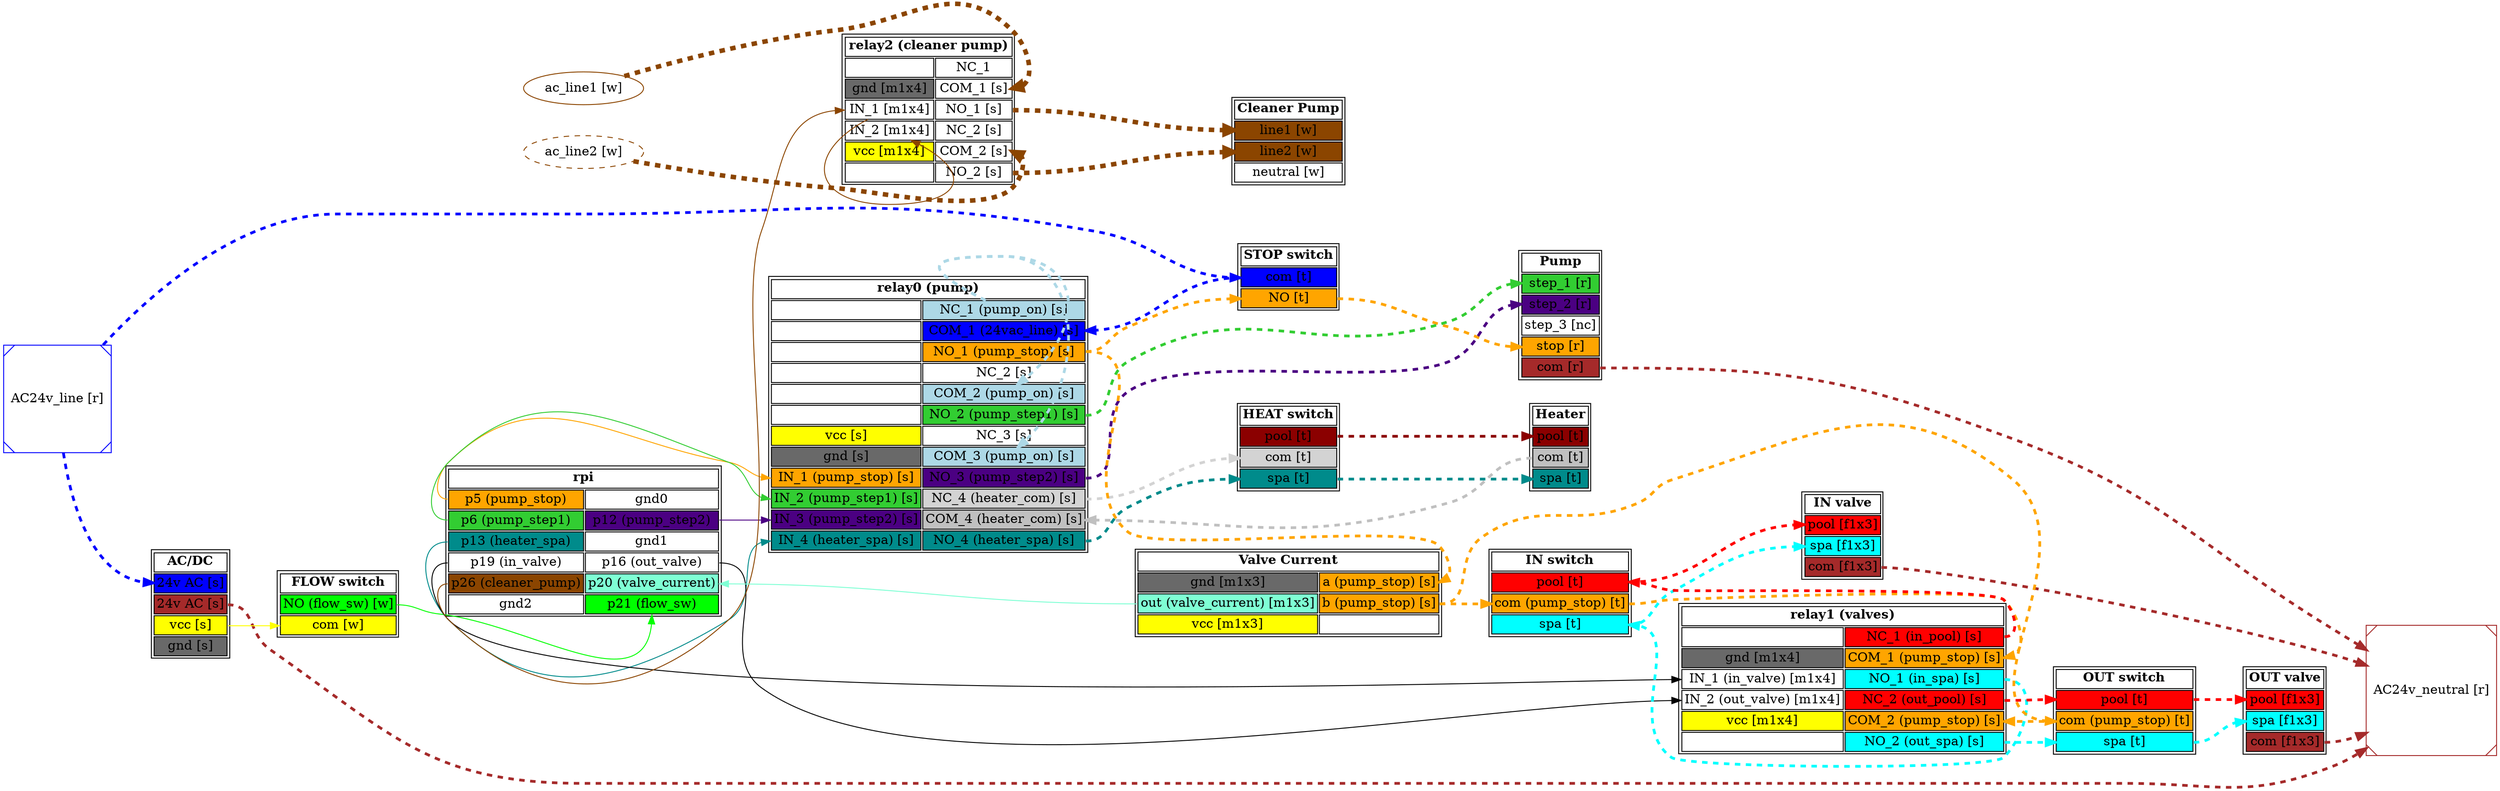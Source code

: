 digraph {
	rankdir=LR;

	// connection types:
	// [w] - wire
	// [s] - screw block
	// [r] - ring
	// [t] - screw terminal (like for rings)
	// [f2x3] - female JST, 2 by 3 (6 pins)
	// [m1x4] - male JST, 1 by 4 (4 pins)

	ac_line1 [color=darkorange4, label="ac_line1 [w]"];
	ac_line2 [color=darkorange4, style=dashed, label="ac_line2 [w]"];
	// ac110v_neutral [style=dashed];

	// cleaner_pump_l1 [color=darkorange4];
	// cleaner_pump_l2 [color=darkorange4];
	cleaner_pump [shape=plaintext, label=<<table>
		<tr><td><b>Cleaner Pump</b></td></tr>
		<tr><td port="line1" bgcolor="darkorange4">line1 [w]</td></tr>	
		<tr><td port="line2" bgcolor="darkorange4">line2 [w]</td></tr>	
		<tr><td port="neutral">neutral [w]</td></tr>	
	</table>>];

	pump [shape=plaintext, label=<<table>
		<tr><td><b>Pump</b></td></tr>
		<tr><td port="step_1" bgcolor="limegreen">step_1 [r]</td></tr>	
		<tr><td port="step_2" bgcolor="indigo">step_2 [r]</td></tr>	
		<tr><td port="step_3">step_3 [nc]</td></tr>	
		<tr><td port="stop" bgcolor="orange">stop [r]</td></tr>	
		<tr><td port="com" bgcolor="brown">com [r]</td></tr>	
	</table>>];

	acdc [shape=plaintext, label=<<table>
		<tr><td><b>AC/DC</b></td></tr>
		<tr><td port="ac_l" bgcolor="blue">24v AC [s]</td></tr>	
		<tr><td port="ac_n" bgcolor="brown">24v AC [s]</td></tr>
		<tr><td port="vcc" bgcolor="yellow">vcc [s]</td></tr>
		<tr><td port="gnd" bgcolor="dimgray">gnd [s]</td></tr>
	</table>>];

	ac24v_line [shape=Msquare, color=blue, label="AC24v_line [r]"];
	ac24v_neutral [shape=Msquare, color=brown, label="AC24v_neutral [r]"];

	in_valve [shape=plaintext, label=<<table>
		<tr><td><b>IN valve</b></td></tr>
		<tr><td port="pool" bgcolor="red">pool [f1x3]</td></tr>	
		<tr><td port="spa" bgcolor="aqua">spa [f1x3]</td></tr>
		<tr><td port="com" bgcolor="brown">com [f1x3]</td></tr>
	</table>>];
	in_switch [shape=plaintext, label=<<table>
		<tr><td><b>IN switch</b></td></tr>
		<tr><td port="pool" bgcolor="red">pool [t]</td></tr>	
		<tr><td port="com" bgcolor="orange">com (pump_stop) [t]</td></tr>
		<tr><td port="spa" bgcolor="aqua">spa [t]</td></tr>
	</table>>];
	out_valve [shape=plaintext, label=<<table>
		<tr><td><b>OUT valve</b></td></tr>
		<tr><td port="pool" bgcolor="red">pool [f1x3]</td></tr>	
		<tr><td port="spa" bgcolor="aqua">spa [f1x3]</td></tr>
		<tr><td port="com" bgcolor="brown">com [f1x3]</td></tr>
	</table>>];
	out_switch [shape=plaintext, label=<<table>
		<tr><td><b>OUT switch</b></td></tr>
		<tr><td port="pool" bgcolor="red">pool [t]</td></tr>	
		<tr><td port="com" bgcolor="orange">com (pump_stop) [t]</td></tr>
		<tr><td port="spa" bgcolor="aqua">spa [t]</td></tr>
	</table>>];

	stop_switch [shape=plaintext, label=<<table>
		<tr><td><b>STOP switch</b></td></tr>
		<tr><td port="com" bgcolor="blue">com [t]</td></tr>
		<tr><td port="no" bgcolor="orange">NO [t]</td></tr>	
	</table>>];

	flow_switch [shape=plaintext, label=<<table>
		<tr><td><b>FLOW switch</b></td></tr>
		<tr><td port="no" bgcolor="green">NO (flow_sw) [w]</td></tr>	
		<tr><td port="com" bgcolor="yellow">com [w]</td></tr>
	</table>>];
	
	heater_switch [shape=plaintext, label=<<table>
		<tr><td><b>HEAT switch</b></td></tr>
		<tr><td port="pool" bgcolor="darkred">pool [t]</td></tr>	
		<tr><td port="com" bgcolor="lightgray">com [t]</td></tr>
		<tr><td port="spa" bgcolor="darkcyan">spa [t]</td></tr>
	</table>>];

	heater [shape=plaintext, label=<<table>
		<tr><td><b>Heater</b></td></tr>
		<tr><td port="pool" bgcolor="darkred">pool [t]</td></tr>	
		<tr><td port="com" bgcolor="gray">com [t]</td></tr>
		<tr><td port="spa" bgcolor="darkcyan">spa [t]</td></tr>
	</table>>];

	rpi [shape=plaintext, label=<<table>
		<tr><td colspan="2"><b>rpi</b></td></tr>
		<tr><td port="p5" bgcolor="orange">p5 (pump_stop)</td><td port="gnd0">gnd0</td></tr>
		<tr><td port="p6" bgcolor="limegreen">p6 (pump_step1)</td>
			<td port="p12" bgcolor="indigo">p12 (pump_step2)</td></tr>
		<tr><td port="p13" bgcolor="darkcyan">p13 (heater_spa)</td>
			<td port="gnd1">gnd1</td></tr>
		<tr><td port="p19">p19 (in_valve)</td>
			<td port="p16">p16 (out_valve)</td></tr>
		<tr><td port="p26" bgcolor="darkorange4">p26 (cleaner_pump)</td>
			<td port="p20" bgcolor="aquamarine">p20 (valve_current)</td></tr>
		<tr><td port="gnd2">gnd2</td><td port="p21" bgcolor="green">p21 (flow_sw)</td></tr>
		</table>>];

	
	relay0 [shape=plaintext, label=<<table>
		<tr><td colspan="2"><b>relay0 (pump)</b></td></tr>
		<tr><td></td><td port="nc_1" bgcolor="lightblue">NC_1 (pump_on) [s]</td></tr>
		<tr><td></td><td port="com_1" bgcolor="blue">COM_1 (24vac_line) [s]</td></tr>
		<tr><td></td><td port="no_1" bgcolor="orange">NO_1 (pump_stop) [s]</td></tr>
		<tr><td></td><td port="nc_2">NC_2 [s]</td></tr>
		<tr><td></td><td port="com_2" bgcolor="lightblue">COM_2 (pump_on) [s]</td></tr>
		<tr><td></td><td port="no_2" bgcolor="limegreen">NO_2 (pump_step1) [s]</td></tr>
		<tr><td port="vcc" bgcolor="yellow">vcc [s]</td>
			<td port="nc_3">NC_3 [s]</td></tr>
		<tr><td port="gnd" bgcolor="dimgray">gnd [s]</td>
			<td port="com_3" bgcolor="lightblue">COM_3 (pump_on) [s]</td></tr>
		<tr><td port="in_1" bgcolor="orange">IN_1 (pump_stop) [s]</td>
			<td port="no_3" bgcolor="indigo">NO_3 (pump_step2) [s]</td></tr>
		<tr><td port="in_2" bgcolor="limegreen">IN_2 (pump_step1) [s]</td>
			<td port="nc_4" bgcolor="lightgray">NC_4 (heater_com) [s]</td></tr>
		<tr><td port="in_3" bgcolor="indigo">IN_3 (pump_step2) [s]</td>
			<td port="com_4" bgcolor="gray">COM_4 (heater_com) [s]</td></tr>
		<tr><td port="in_4" bgcolor="darkcyan">IN_4 (heater_spa) [s]</td>
			<td port="no_4" bgcolor="darkcyan">NO_4 (heater_spa) [s]</td></tr>
		</table>>];

	relay1 [shape=plaintext label=<<table>
		<tr><td colspan="2"><b>relay1 (valves)</b></td></tr>
		<tr><td></td><td port="nc_1" bgcolor="red">NC_1 (in_pool) [s]</td></tr>
		<tr><td port="gnd" bgcolor="dimgray">gnd [m1x4]</td>
			<td port="com_1" bgcolor="orange">COM_1 (pump_stop) [s]</td></tr>
		<tr><td port="in_1">IN_1 (in_valve) [m1x4]</td>
			<td port="no_1" bgcolor="aqua">NO_1 (in_spa) [s]</td></tr>
		<tr><td port="in_2">IN_2 (out_valve) [m1x4]</td>
			<td port="nc_2" bgcolor="red">NC_2 (out_pool) [s]</td></tr>
		<tr><td port="vcc" bgcolor="yellow">vcc [m1x4]</td>
			<td port="com_2" bgcolor="orange">COM_2 (pump_stop) [s]</td></tr>
		<tr><td></td><td port="no_2" bgcolor="aqua">NO_2 (out_spa) [s]</td></tr>
		</table>>];
	
	
	relay2 [shape=plaintext label=<<table>
		<tr><td colspan="2"><b>relay2 (cleaner pump)</b></td></tr>
		<tr><td></td><td port="nc_1">NC_1</td></tr>
		<tr><td port="gnd" bgcolor="dimgray">gnd [m1x4]</td>
			<td port="com_1">COM_1 [s]</td></tr>
		<tr><td port="in_1">IN_1 [m1x4]</td>
			<td port="no_1">NO_1 [s]</td></tr>
		<tr><td port="in_2">IN_2 [m1x4]</td>
			<td port="nc_2">NC_2 [s]</td></tr>
		<tr><td port="vcc" bgcolor="yellow">vcc [m1x4]</td>
			<td port="com_2">COM_2 [s]</td></tr>
		<tr><td></td><td port="no_2">NO_2 [s]</td></tr>
		</table>>];

	valve_cur_sens [shape=plaintext, label=<<table>
		<tr><td colspan="2"><b>Valve Current</b></td></tr>
		<tr><td port="gnd" bgcolor="dimgray">gnd [m1x3]</td>
			<td port="a" bgcolor="orange">a (pump_stop) [s]</td></tr>
		<tr><td port="out" bgcolor="aquamarine">out (valve_current) [m1x3]</td>
			<td port="b" bgcolor="orange">b (pump_stop) [s]</td></tr>
		<tr><td port="vcc" bgcolor="yellow">vcc [m1x3]</td><td></td></tr>
		</table>>];

	// =========== CONNECTIONS ===========
	// ac24v_line -> relay0:com_3 [label="", style=dashed, color=blue, penwidth=3];
	// ac24v_line -> relay0:com_4 [label="", style=dashed, color=blue, penwidth=3];
	// arduino:a2 -> relay0:in_3 [label="", color=limegreen];
	// arduino:a3 -> relay0:in_4 [label="", color=indigo];
	// arduino:d10 -> relay1:in_2 [color=aqua];
	// arduino:d11 -> relay1:in_3 [color=red];
	// arduino:d12 -> relay1:in_4 [color=aqua];
	// arduino:d13 -> relay2:in_1 [color=darkorange4];
	// arduino:d6 -> relay3:in_1 [color=darkred];
	// arduino:d7 -> relay3:in_2 [color=darkcyan];
	// arduino:d8 -> relay0:in_1 [color=orange];
	// arduino:d9 -> relay1:in_1 [color=red];
	flow_switch:no -> rpi:p21 [label="", color=green];
	// heater_switch:com -> relay3:com_1 [label="", style=dashed, color=gray, penwidth=3];
	// relay0:no_1 -> relay0:com_2 [label="", style=dashed, color=orange, penwidth=3];
	relay0:no_1 -> valve_cur_sens:a [label="", style=dashed, color=orange, penwidth=3];
	// relay1:nc_1 -> relay1:com_2 [label="", style=dashed, color=lightgreen, penwidth=3];
	// relay1:nc_2 -> in_switch:com [label="", style=dashed, color=darkgreen, penwidth=3];
	// relay1:nc_3 -> relay1:com_4 [label="", style=dashed, color=lawngreen, penwidth=3];
	// relay1:nc_4 -> out_switch:com [label="", style=dashed, color=darkgreen, penwidth=3];
	relay1:nc_1 -> in_switch:pool [label="", style=dashed, color=red, penwidth=3];
	relay1:no_1 -> in_switch:spa [label="", style=dashed, color=aqua, penwidth=3];
	relay1:nc_2 -> out_switch:pool [label="", style=dashed, color=red, penwidth=3];
	relay1:no_2 -> out_switch:spa [label="", style=dashed, color=aqua, penwidth=3];
	// relay3:nc_1 -> relay3:com_2 [label="", style=dashed, color=lightgray, penwidth=3];
	// relay3:no_1 -> heater_switch:pool [label="", style=dashed, color=darkred, penwidth=3];
	// relay3:no_2 -> heater_switch:spa [label="", style=dashed, color=darkcyan, penwidth=3];
	ac24v_line -> acdc:ac_l [label="", style=dashed, color=blue, penwidth=3];
	ac24v_line -> stop_switch:com [label="", style=dashed, color=blue, penwidth=3];
	ac_line1 -> relay2:com_1 [label="", style=dashed, color=darkorange4, penwidth=5];
	ac_line2 -> relay2:com_2 [label="", style=dashed, color=darkorange4, penwidth=5];
	acdc:ac_n -> ac24v_neutral [label="", style=dashed, color=brown, penwidth=3];
	acdc:vcc -> flow_switch:com [label="", color=yellow];
	in_switch:pool -> in_valve:pool [label="", style=dashed, color=red, penwidth=3];
	in_switch:spa -> in_valve:spa [label="", style=dashed, color=aqua, penwidth=3];
	in_valve:com -> ac24v_neutral [label="", style=dashed, color=brown, penwidth=3];
	out_switch:pool -> out_valve:pool [label="", style=dashed, color=red, penwidth=3];
	out_switch:spa -> out_valve:spa [label="", style=dashed, color=aqua, penwidth=3];
	out_valve:com -> ac24v_neutral [label="", style=dashed, color=brown, penwidth=3];
	pump:com -> ac24v_neutral [label="", style=dashed, color=brown, penwidth=3];
	relay0:no_1 -> stop_switch:no [label="", style=dashed, color=orange, penwidth=3];
	relay0:no_2 -> pump:step_1 [label="", style=dashed, color=limegreen, penwidth=3];
	relay0:no_3 -> pump:step_2 [label="", style=dashed, color=indigo, penwidth=3];
	relay2:in_1 -> relay2:in_2 [label="", color=darkorange4];
	relay2:no_1 -> cleaner_pump:line1 [label="", color=darkorange4, style=dashed, penwidth=5];
	relay2:no_2 -> cleaner_pump:line2 [label="", color=darkorange4, style=dashed, penwidth=5];
	stop_switch:com -> relay0:com_1 [label="", style=dashed, color=blue, penwidth=3];
	stop_switch:no -> pump:stop [label="", style=dashed, color=orange, penwidth=3];
	valve_cur_sens:b -> in_switch:com [label="", style=dashed, color=orange, penwidth=3];
	valve_cur_sens:b -> out_switch:com [label="", style=dashed, color=orange, penwidth=3];
	in_switch:com -> relay1:com_1 [label="", style=dashed, color=orange, penwidth=3];
	out_switch:com -> relay1:com_2 [label="", style=dashed, color=orange, penwidth=3];
	valve_cur_sens:out -> rpi:p20 [label="", color=aquamarine];



	relay0:nc_1 -> relay0:com_2 [color=lightblue, style=dashed, penwidth=3];
	relay0:nc_1 -> relay0:com_3 [color=lightblue, style=dashed, penwidth=3];
	rpi:p5 -> relay0:in_1 [color=orange];
	rpi:p6 -> relay0:in_2 [color=limegreen];
	rpi:p12 -> relay0:in_3 [color=indigo];

	rpi:p19 -> relay1:in_1;
	rpi:p16 -> relay1:in_2;

	rpi:p26 -> relay2:in_1 [color=darkorange4];
	rpi:p13 -> relay0:in_4 [color=darkcyan];
	relay0:no_4 -> heater_switch:spa [color=darkcyan, style=dashed, penwidth=3];
	heater_switch:pool -> heater:pool [color=darkred, style=dashed, penwidth=3];
	heater_switch:spa -> heater:spa [color=darkcyan, style=dashed, penwidth=3];
	heater:com -> relay0:com_4 [color=gray, style=dashed, penwidth=3];
	relay0:nc_4 -> heater_switch:com [color=lightgray, style=dashed, penwidth=3];

}
